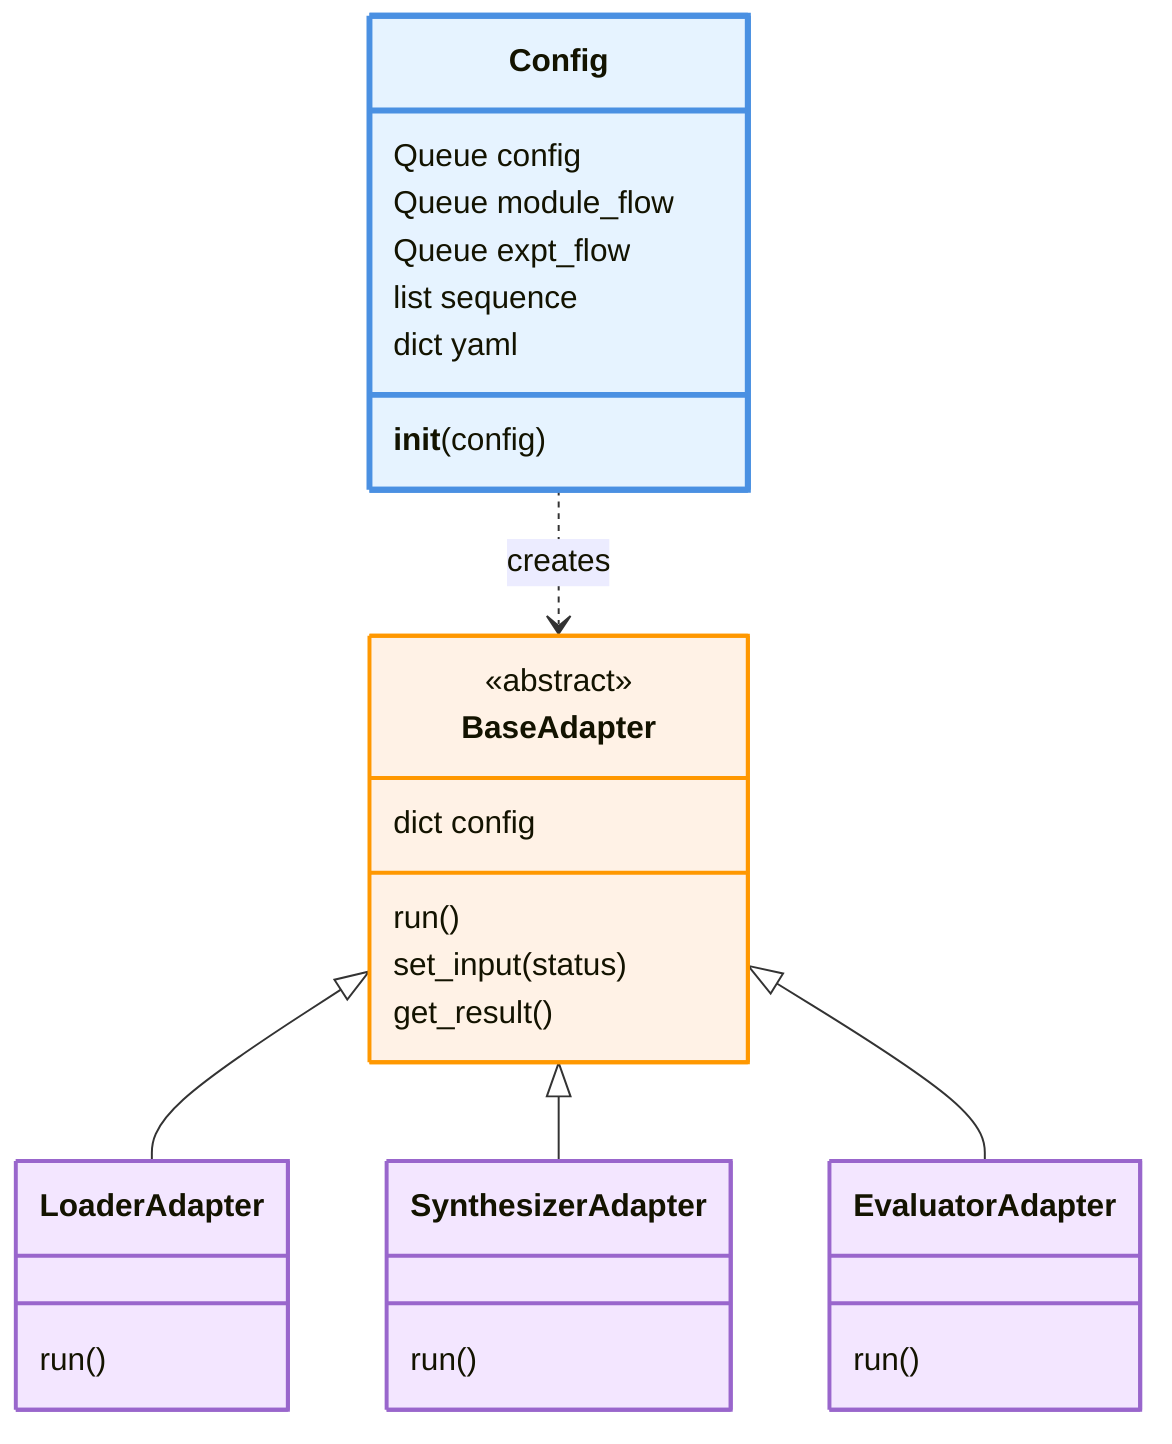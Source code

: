 classDiagram
    class Config {
        Queue config
        Queue module_flow
        Queue expt_flow
        list sequence
        dict yaml
        __init__(config)
    }

    class BaseAdapter {
        <<abstract>>
        dict config
        run()
        set_input(status)
        get_result()
    }

    class LoaderAdapter {
        run()
    }

    class SynthesizerAdapter {
        run()
    }

    class EvaluatorAdapter {
        run()
    }

    Config ..> BaseAdapter : creates
    BaseAdapter <|-- LoaderAdapter
    BaseAdapter <|-- SynthesizerAdapter
    BaseAdapter <|-- EvaluatorAdapter

    %% 樣式標示
    style Config fill:#e6f3ff,stroke:#4a90e2,stroke-width:3px
    style BaseAdapter fill:#fff2e6,stroke:#ff9800,stroke-width:2px
    style LoaderAdapter fill:#f3e6ff,stroke:#9966cc,stroke-width:2px
    style SynthesizerAdapter fill:#f3e6ff,stroke:#9966cc,stroke-width:2px
    style EvaluatorAdapter fill:#f3e6ff,stroke:#9966cc,stroke-width:2px
